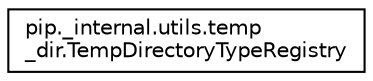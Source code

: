 digraph "Graphical Class Hierarchy"
{
 // LATEX_PDF_SIZE
  edge [fontname="Helvetica",fontsize="10",labelfontname="Helvetica",labelfontsize="10"];
  node [fontname="Helvetica",fontsize="10",shape=record];
  rankdir="LR";
  Node0 [label="pip._internal.utils.temp\l_dir.TempDirectoryTypeRegistry",height=0.2,width=0.4,color="black", fillcolor="white", style="filled",URL="$d2/d52/classpip_1_1__internal_1_1utils_1_1temp__dir_1_1_temp_directory_type_registry.html",tooltip=" "];
}
